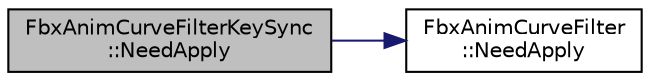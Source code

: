 digraph "FbxAnimCurveFilterKeySync::NeedApply"
{
  edge [fontname="Helvetica",fontsize="10",labelfontname="Helvetica",labelfontsize="10"];
  node [fontname="Helvetica",fontsize="10",shape=record];
  rankdir="LR";
  Node21 [label="FbxAnimCurveFilterKeySync\l::NeedApply",height=0.2,width=0.4,color="black", fillcolor="grey75", style="filled", fontcolor="black"];
  Node21 -> Node22 [color="midnightblue",fontsize="10",style="solid",fontname="Helvetica"];
  Node22 [label="FbxAnimCurveFilter\l::NeedApply",height=0.2,width=0.4,color="black", fillcolor="white", style="filled",URL="$class_fbx_anim_curve_filter.html#af95af2469851b88b4f6d38401ace5791"];
}
